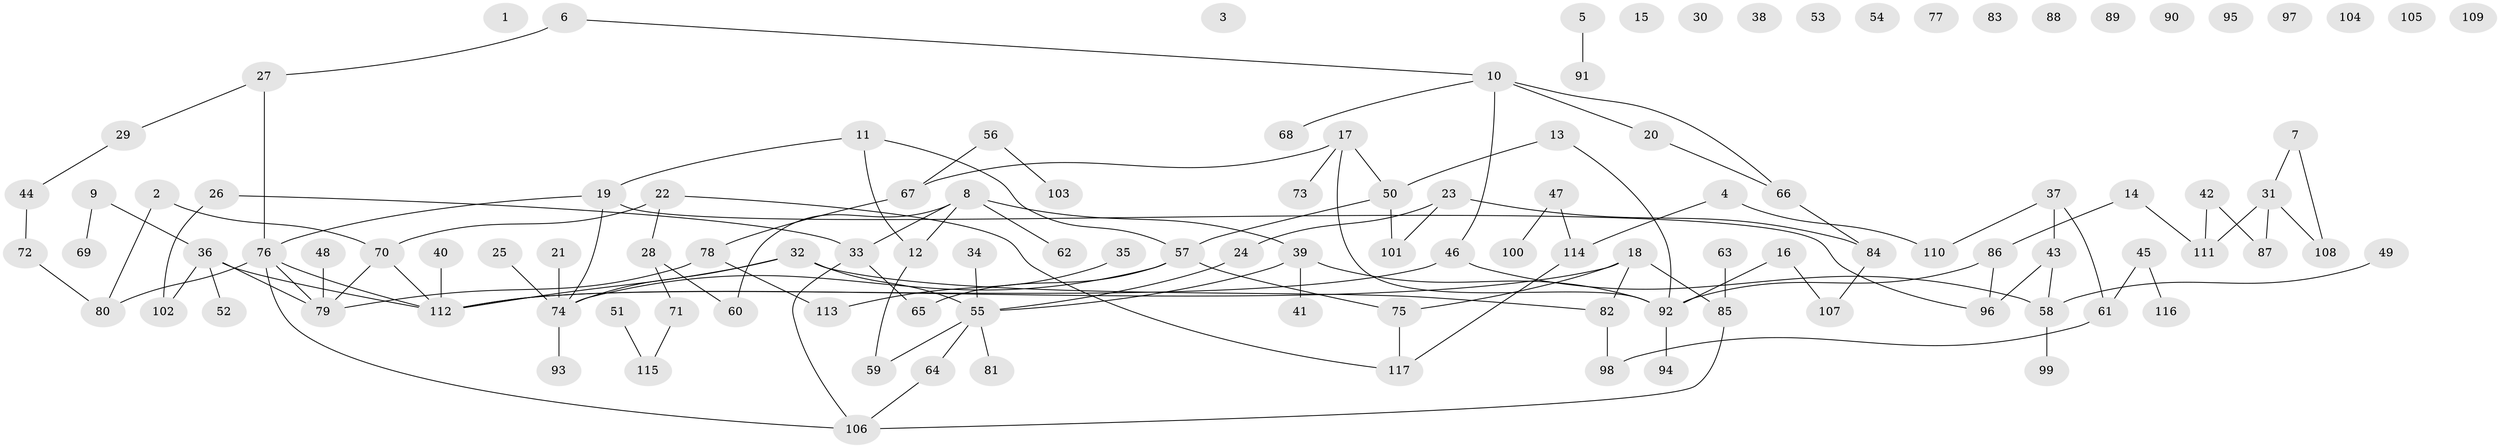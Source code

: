// Generated by graph-tools (version 1.1) at 2025/49/03/09/25 03:49:03]
// undirected, 117 vertices, 129 edges
graph export_dot {
graph [start="1"]
  node [color=gray90,style=filled];
  1;
  2;
  3;
  4;
  5;
  6;
  7;
  8;
  9;
  10;
  11;
  12;
  13;
  14;
  15;
  16;
  17;
  18;
  19;
  20;
  21;
  22;
  23;
  24;
  25;
  26;
  27;
  28;
  29;
  30;
  31;
  32;
  33;
  34;
  35;
  36;
  37;
  38;
  39;
  40;
  41;
  42;
  43;
  44;
  45;
  46;
  47;
  48;
  49;
  50;
  51;
  52;
  53;
  54;
  55;
  56;
  57;
  58;
  59;
  60;
  61;
  62;
  63;
  64;
  65;
  66;
  67;
  68;
  69;
  70;
  71;
  72;
  73;
  74;
  75;
  76;
  77;
  78;
  79;
  80;
  81;
  82;
  83;
  84;
  85;
  86;
  87;
  88;
  89;
  90;
  91;
  92;
  93;
  94;
  95;
  96;
  97;
  98;
  99;
  100;
  101;
  102;
  103;
  104;
  105;
  106;
  107;
  108;
  109;
  110;
  111;
  112;
  113;
  114;
  115;
  116;
  117;
  2 -- 70;
  2 -- 80;
  4 -- 110;
  4 -- 114;
  5 -- 91;
  6 -- 10;
  6 -- 27;
  7 -- 31;
  7 -- 108;
  8 -- 12;
  8 -- 33;
  8 -- 39;
  8 -- 60;
  8 -- 62;
  9 -- 36;
  9 -- 69;
  10 -- 20;
  10 -- 46;
  10 -- 66;
  10 -- 68;
  11 -- 12;
  11 -- 19;
  11 -- 57;
  12 -- 59;
  13 -- 50;
  13 -- 92;
  14 -- 86;
  14 -- 111;
  16 -- 92;
  16 -- 107;
  17 -- 50;
  17 -- 67;
  17 -- 73;
  17 -- 92;
  18 -- 75;
  18 -- 82;
  18 -- 85;
  18 -- 112;
  19 -- 74;
  19 -- 76;
  19 -- 96;
  20 -- 66;
  21 -- 74;
  22 -- 28;
  22 -- 70;
  22 -- 117;
  23 -- 24;
  23 -- 84;
  23 -- 101;
  24 -- 55;
  25 -- 74;
  26 -- 33;
  26 -- 102;
  27 -- 29;
  27 -- 76;
  28 -- 60;
  28 -- 71;
  29 -- 44;
  31 -- 87;
  31 -- 108;
  31 -- 111;
  32 -- 55;
  32 -- 74;
  32 -- 82;
  32 -- 112;
  33 -- 65;
  33 -- 106;
  34 -- 55;
  35 -- 113;
  36 -- 52;
  36 -- 79;
  36 -- 102;
  36 -- 112;
  37 -- 43;
  37 -- 61;
  37 -- 110;
  39 -- 41;
  39 -- 55;
  39 -- 92;
  40 -- 112;
  42 -- 87;
  42 -- 111;
  43 -- 58;
  43 -- 96;
  44 -- 72;
  45 -- 61;
  45 -- 116;
  46 -- 58;
  46 -- 112;
  47 -- 100;
  47 -- 114;
  48 -- 79;
  49 -- 58;
  50 -- 57;
  50 -- 101;
  51 -- 115;
  55 -- 59;
  55 -- 64;
  55 -- 81;
  56 -- 67;
  56 -- 103;
  57 -- 65;
  57 -- 74;
  57 -- 75;
  58 -- 99;
  61 -- 98;
  63 -- 85;
  64 -- 106;
  66 -- 84;
  67 -- 78;
  70 -- 79;
  70 -- 112;
  71 -- 115;
  72 -- 80;
  74 -- 93;
  75 -- 117;
  76 -- 79;
  76 -- 80;
  76 -- 106;
  76 -- 112;
  78 -- 79;
  78 -- 113;
  82 -- 98;
  84 -- 107;
  85 -- 106;
  86 -- 92;
  86 -- 96;
  92 -- 94;
  114 -- 117;
}
